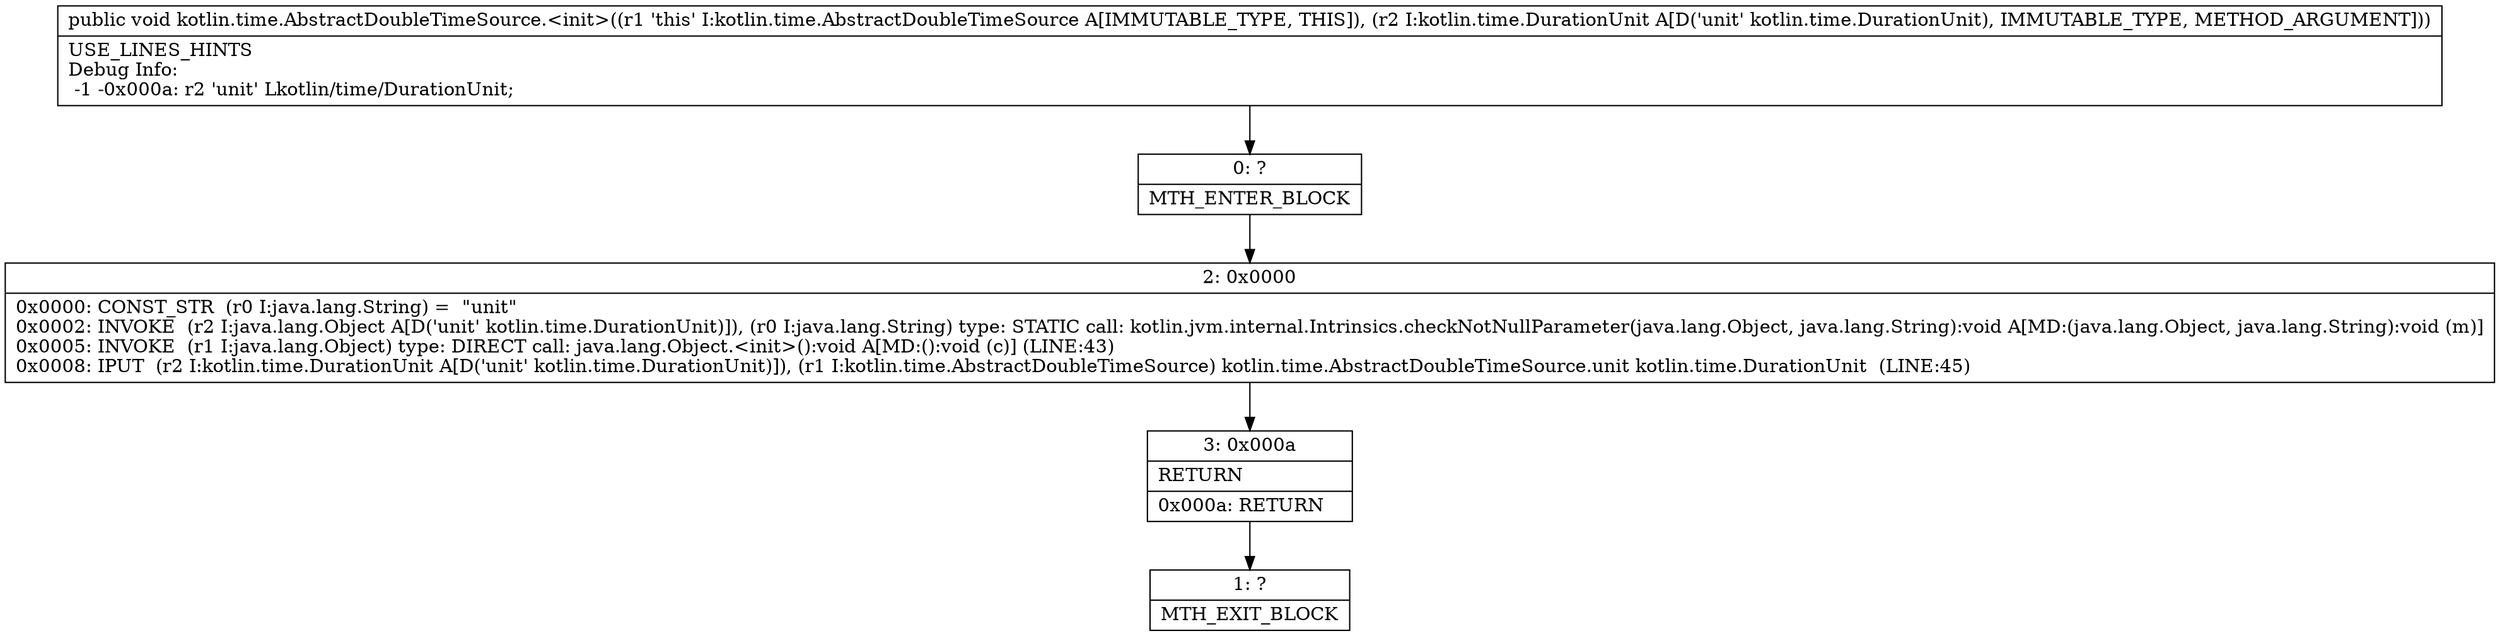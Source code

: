 digraph "CFG forkotlin.time.AbstractDoubleTimeSource.\<init\>(Lkotlin\/time\/DurationUnit;)V" {
Node_0 [shape=record,label="{0\:\ ?|MTH_ENTER_BLOCK\l}"];
Node_2 [shape=record,label="{2\:\ 0x0000|0x0000: CONST_STR  (r0 I:java.lang.String) =  \"unit\" \l0x0002: INVOKE  (r2 I:java.lang.Object A[D('unit' kotlin.time.DurationUnit)]), (r0 I:java.lang.String) type: STATIC call: kotlin.jvm.internal.Intrinsics.checkNotNullParameter(java.lang.Object, java.lang.String):void A[MD:(java.lang.Object, java.lang.String):void (m)]\l0x0005: INVOKE  (r1 I:java.lang.Object) type: DIRECT call: java.lang.Object.\<init\>():void A[MD:():void (c)] (LINE:43)\l0x0008: IPUT  (r2 I:kotlin.time.DurationUnit A[D('unit' kotlin.time.DurationUnit)]), (r1 I:kotlin.time.AbstractDoubleTimeSource) kotlin.time.AbstractDoubleTimeSource.unit kotlin.time.DurationUnit  (LINE:45)\l}"];
Node_3 [shape=record,label="{3\:\ 0x000a|RETURN\l|0x000a: RETURN   \l}"];
Node_1 [shape=record,label="{1\:\ ?|MTH_EXIT_BLOCK\l}"];
MethodNode[shape=record,label="{public void kotlin.time.AbstractDoubleTimeSource.\<init\>((r1 'this' I:kotlin.time.AbstractDoubleTimeSource A[IMMUTABLE_TYPE, THIS]), (r2 I:kotlin.time.DurationUnit A[D('unit' kotlin.time.DurationUnit), IMMUTABLE_TYPE, METHOD_ARGUMENT]))  | USE_LINES_HINTS\lDebug Info:\l  \-1 \-0x000a: r2 'unit' Lkotlin\/time\/DurationUnit;\l}"];
MethodNode -> Node_0;Node_0 -> Node_2;
Node_2 -> Node_3;
Node_3 -> Node_1;
}

